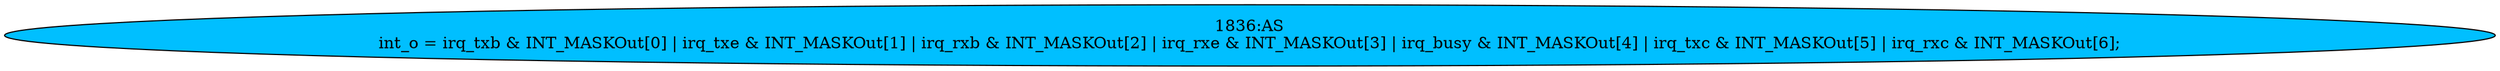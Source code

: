 strict digraph "" {
	node [label="\N"];
	"1836:AS"	 [ast="<pyverilog.vparser.ast.Assign object at 0x7fbdee042550>",
		def_var="['int_o']",
		fillcolor=deepskyblue,
		label="1836:AS
int_o = irq_txb & INT_MASKOut[0] | irq_txe & INT_MASKOut[1] | irq_rxb & INT_MASKOut[2] | irq_rxe & INT_MASKOut[3] | irq_\
busy & INT_MASKOut[4] | irq_txc & INT_MASKOut[5] | irq_rxc & INT_MASKOut[6];",
		statements="[]",
		style=filled,
		typ=Assign,
		use_var="['irq_txb', 'INT_MASKOut', 'irq_txe', 'INT_MASKOut', 'irq_rxb', 'INT_MASKOut', 'irq_rxe', 'INT_MASKOut', 'irq_busy', 'INT_MASKOut', '\
irq_txc', 'INT_MASKOut', 'irq_rxc', 'INT_MASKOut']"];
}
